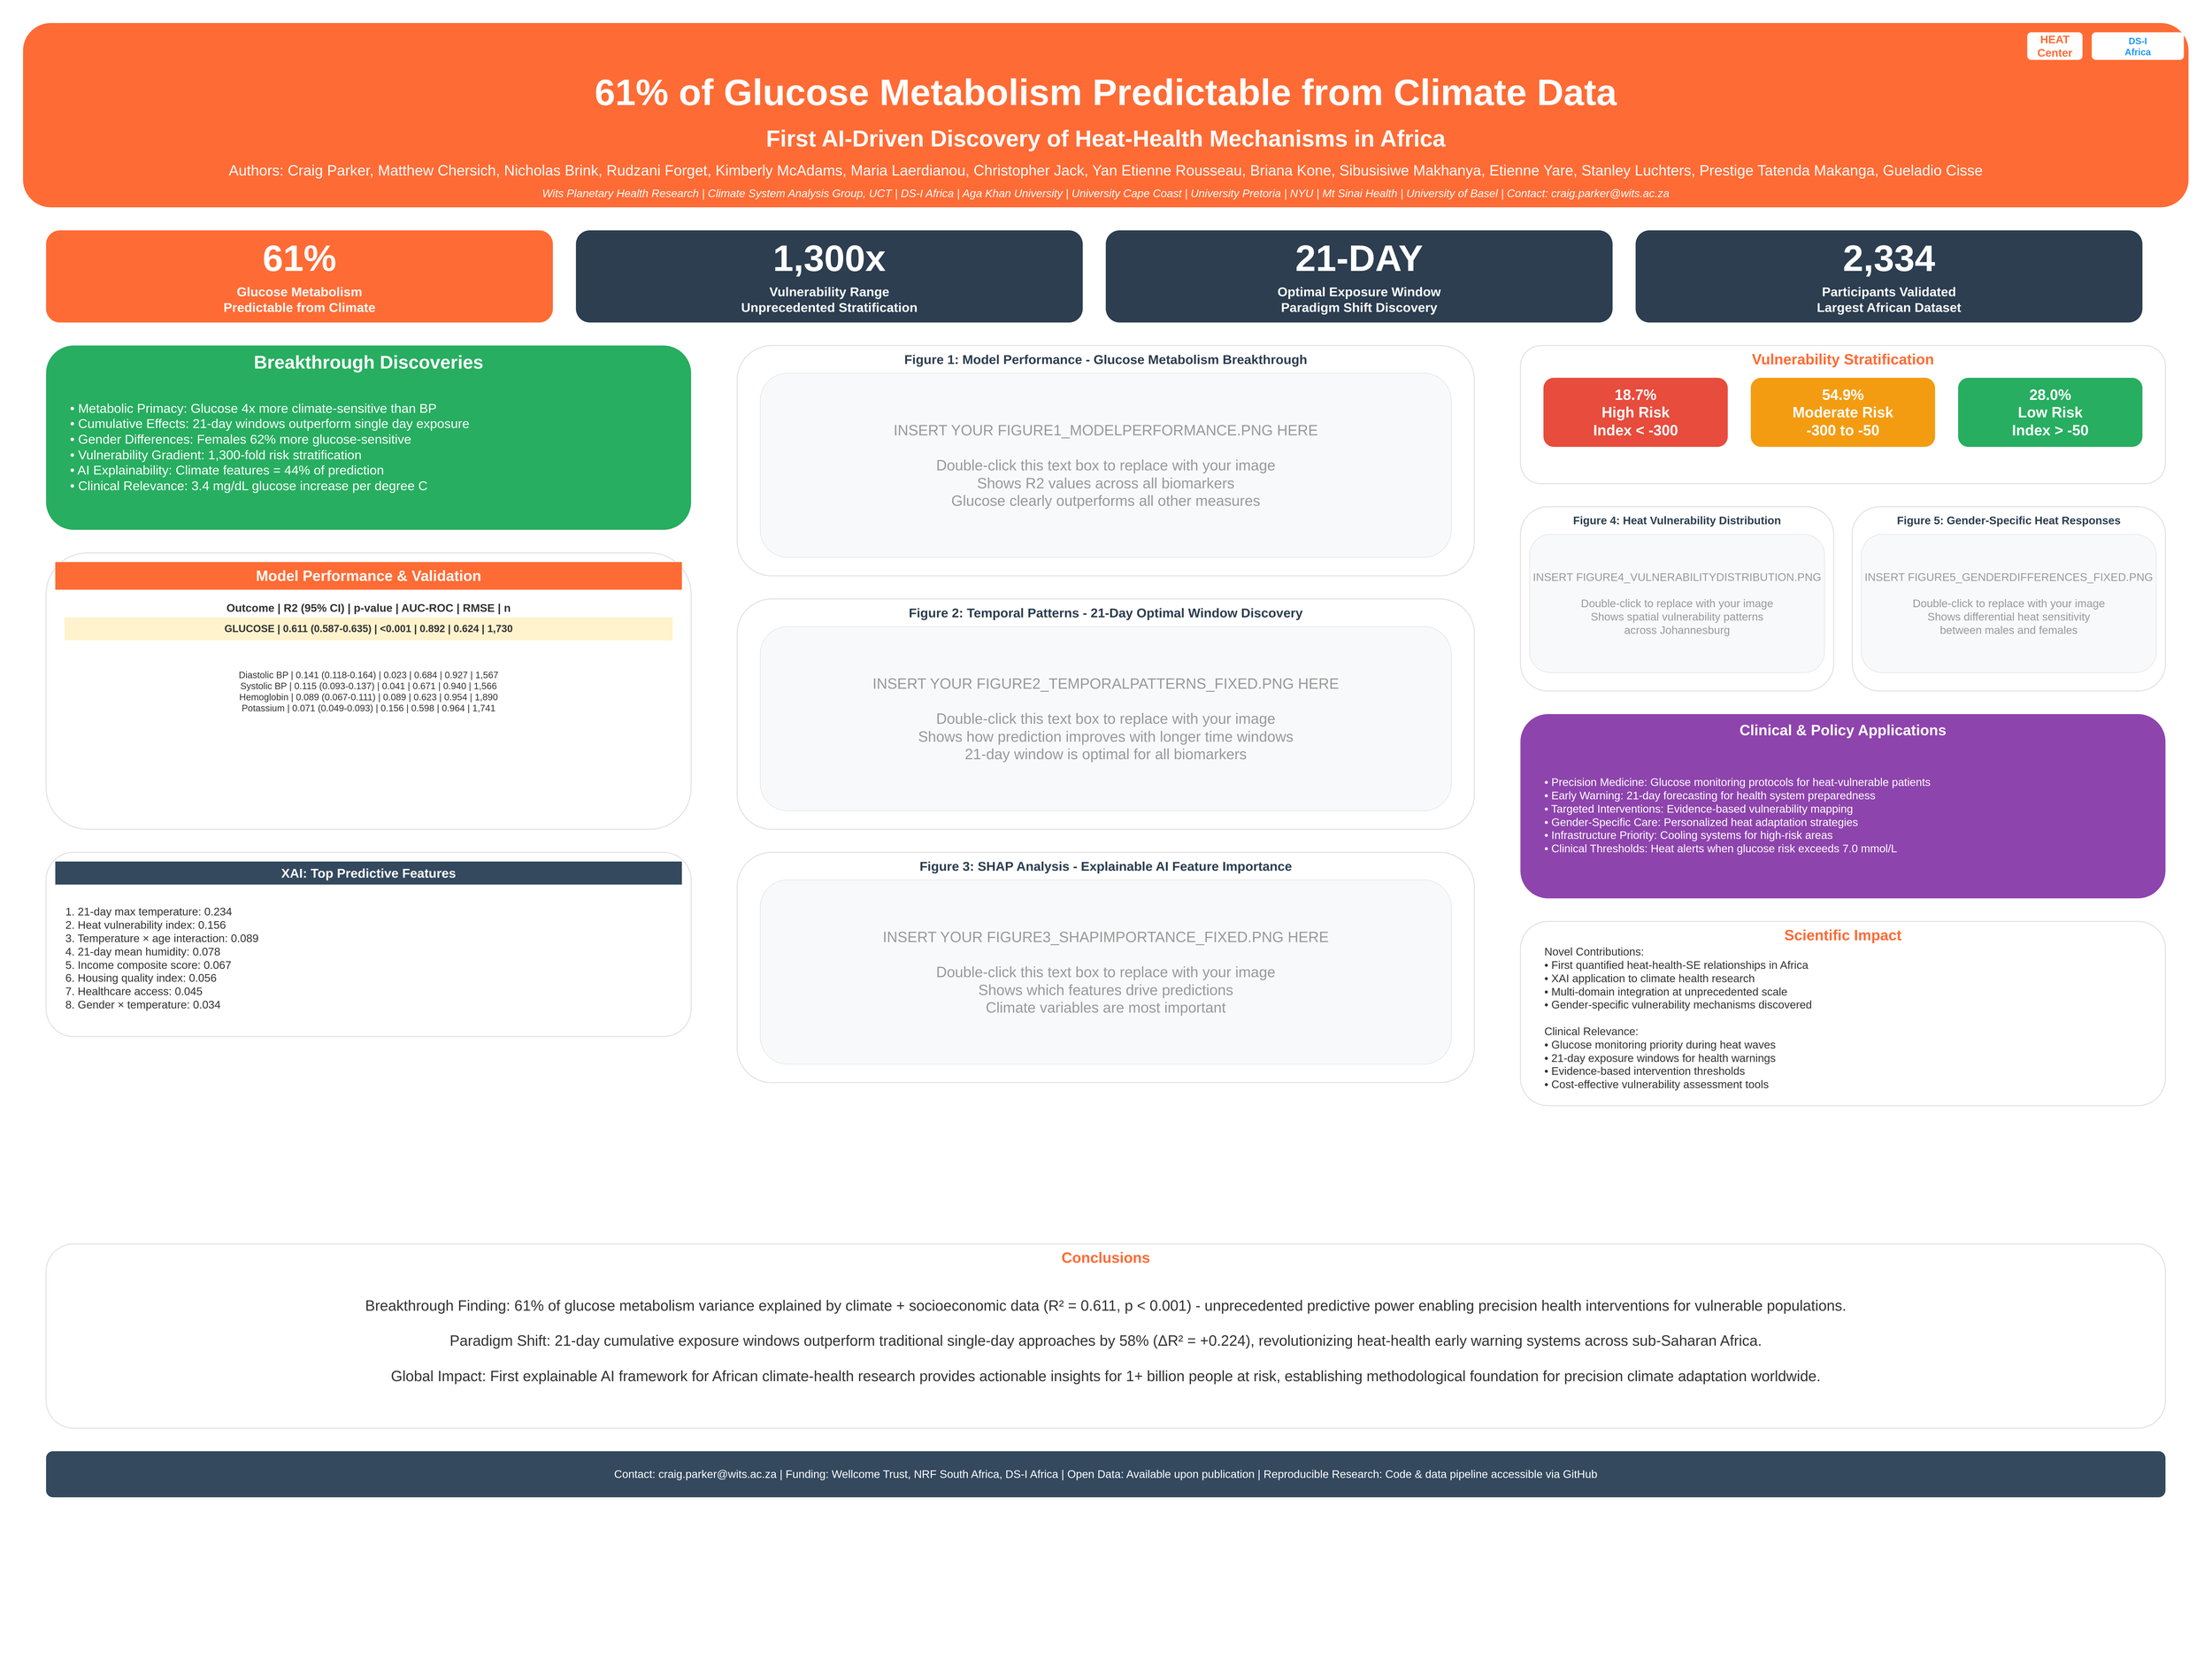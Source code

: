 <mxfile version="21.6.8" type="device">
  <diagram name="Heat-Health-Poster" id="poster-main">
    <mxGraphModel dx="4800" dy="3600" grid="1" gridSize="10" guides="1" tooltips="1" connect="1" arrows="1" fold="1" page="1" pageScale="1" pageWidth="4800" pageHeight="3600" math="0" shadow="0">
      <root>
        <mxCell id="0"/>
        <mxCell id="1" parent="0"/>
        
        <!-- Background -->
        <mxCell id="bg" value="" style="rounded=0;whiteSpace=wrap;html=1;fillColor=#ffffff;strokeColor=none;" vertex="1" parent="1">
          <mxGeometry width="4800" height="3600" as="geometry"/>
        </mxCell>
        
        <!-- Header -->
        <mxCell id="header" value="" style="rounded=1;whiteSpace=wrap;html=1;fillColor=#ff6b35;strokeColor=none;" vertex="1" parent="1">
          <mxGeometry x="50" y="50" width="4700" height="400" as="geometry"/>
        </mxCell>
        
        <!-- Logo 1 -->
        <mxCell id="logo1" value="HEAT&#xa;Center" style="rounded=1;whiteSpace=wrap;html=1;fillColor=#ffffff;strokeColor=none;fontColor=#ff6b35;fontSize=24;fontStyle=1;" vertex="1" parent="1">
          <mxGeometry x="4400" y="70" width="120" height="60" as="geometry"/>
        </mxCell>
        
        <!-- Logo 2 -->
        <mxCell id="logo2" value="DS-I&#xa;Africa" style="rounded=1;whiteSpace=wrap;html=1;fillColor=#ffffff;strokeColor=none;fontColor=#2196F3;fontSize=20;fontStyle=1;" vertex="1" parent="1">
          <mxGeometry x="4540" y="70" width="200" height="60" as="geometry"/>
        </mxCell>
        
        <!-- Title -->
        <mxCell id="title" value="61% of Glucose Metabolism Predictable from Climate Data" style="text;html=1;strokeColor=none;fillColor=none;align=center;verticalAlign=middle;whiteSpace=wrap;rounded=0;fontSize=80;fontStyle=1;fontColor=#ffffff;" vertex="1" parent="1">
          <mxGeometry x="100" y="140" width="4600" height="120" as="geometry"/>
        </mxCell>
        
        <!-- Subtitle -->
        <mxCell id="subtitle" value="First AI-Driven Discovery of Heat-Health Mechanisms in Africa" style="text;html=1;strokeColor=none;fillColor=none;align=center;verticalAlign=middle;whiteSpace=wrap;rounded=0;fontSize=50;fontStyle=1;fontColor=#ffffff;" vertex="1" parent="1">
          <mxGeometry x="100" y="260" width="4600" height="80" as="geometry"/>
        </mxCell>
        
        <!-- Authors -->
        <mxCell id="authors" value="Authors: Craig Parker, Matthew Chersich, Nicholas Brink, Rudzani Forget, Kimberly McAdams, Maria Laerdianou, Christopher Jack, Yan Etienne Rousseau, Briana Kone, Sibusisiwe Makhanya, Etienne Yare, Stanley Luchters, Prestige Tatenda Makanga, Gueladio Cisse" style="text;html=1;strokeColor=none;fillColor=none;align=center;verticalAlign=middle;whiteSpace=wrap;rounded=0;fontSize=32;fontColor=#ffffff;" vertex="1" parent="1">
          <mxGeometry x="100" y="340" width="4600" height="60" as="geometry"/>
        </mxCell>
        
        <!-- Affiliations -->
        <mxCell id="affiliations" value="Wits Planetary Health Research | Climate System Analysis Group, UCT | DS-I Africa | Aga Khan University | University Cape Coast | University Pretoria | NYU | Mt Sinai Health | University of Basel | Contact: craig.parker@wits.ac.za" style="text;html=1;strokeColor=none;fillColor=none;align=center;verticalAlign=middle;whiteSpace=wrap;rounded=0;fontSize=24;fontStyle=2;fontColor=#ffffff;" vertex="1" parent="1">
          <mxGeometry x="100" y="400" width="4600" height="40" as="geometry"/>
        </mxCell>
        
        <!-- Stat 1 -->
        <mxCell id="stat1-bg" value="" style="rounded=1;whiteSpace=wrap;html=1;fillColor=#ff6b35;strokeColor=none;" vertex="1" parent="1">
          <mxGeometry x="100" y="500" width="1100" height="200" as="geometry"/>
        </mxCell>
        <mxCell id="stat1-value" value="61%" style="text;html=1;strokeColor=none;fillColor=none;align=center;verticalAlign=middle;whiteSpace=wrap;rounded=0;fontSize=80;fontStyle=1;fontColor=#ffffff;" vertex="1" parent="1">
          <mxGeometry x="100" y="520" width="1100" height="80" as="geometry"/>
        </mxCell>
        <mxCell id="stat1-label" value="Glucose Metabolism&#xa;Predictable from Climate" style="text;html=1;strokeColor=none;fillColor=none;align=center;verticalAlign=middle;whiteSpace=wrap;rounded=0;fontSize=28;fontStyle=1;fontColor=#ffffff;" vertex="1" parent="1">
          <mxGeometry x="100" y="620" width="1100" height="60" as="geometry"/>
        </mxCell>
        
        <!-- Stat 2 -->
        <mxCell id="stat2-bg" value="" style="rounded=1;whiteSpace=wrap;html=1;fillColor=#2c3e50;strokeColor=none;" vertex="1" parent="1">
          <mxGeometry x="1250" y="500" width="1100" height="200" as="geometry"/>
        </mxCell>
        <mxCell id="stat2-value" value="1,300x" style="text;html=1;strokeColor=none;fillColor=none;align=center;verticalAlign=middle;whiteSpace=wrap;rounded=0;fontSize=80;fontStyle=1;fontColor=#ffffff;" vertex="1" parent="1">
          <mxGeometry x="1250" y="520" width="1100" height="80" as="geometry"/>
        </mxCell>
        <mxCell id="stat2-label" value="Vulnerability Range&#xa;Unprecedented Stratification" style="text;html=1;strokeColor=none;fillColor=none;align=center;verticalAlign=middle;whiteSpace=wrap;rounded=0;fontSize=28;fontStyle=1;fontColor=#ffffff;" vertex="1" parent="1">
          <mxGeometry x="1250" y="620" width="1100" height="60" as="geometry"/>
        </mxCell>
        
        <!-- Stat 3 -->
        <mxCell id="stat3-bg" value="" style="rounded=1;whiteSpace=wrap;html=1;fillColor=#2c3e50;strokeColor=none;" vertex="1" parent="1">
          <mxGeometry x="2400" y="500" width="1100" height="200" as="geometry"/>
        </mxCell>
        <mxCell id="stat3-value" value="21-DAY" style="text;html=1;strokeColor=none;fillColor=none;align=center;verticalAlign=middle;whiteSpace=wrap;rounded=0;fontSize=80;fontStyle=1;fontColor=#ffffff;" vertex="1" parent="1">
          <mxGeometry x="2400" y="520" width="1100" height="80" as="geometry"/>
        </mxCell>
        <mxCell id="stat3-label" value="Optimal Exposure Window&#xa;Paradigm Shift Discovery" style="text;html=1;strokeColor=none;fillColor=none;align=center;verticalAlign=middle;whiteSpace=wrap;rounded=0;fontSize=28;fontStyle=1;fontColor=#ffffff;" vertex="1" parent="1">
          <mxGeometry x="2400" y="620" width="1100" height="60" as="geometry"/>
        </mxCell>
        
        <!-- Stat 4 -->
        <mxCell id="stat4-bg" value="" style="rounded=1;whiteSpace=wrap;html=1;fillColor=#2c3e50;strokeColor=none;" vertex="1" parent="1">
          <mxGeometry x="3550" y="500" width="1100" height="200" as="geometry"/>
        </mxCell>
        <mxCell id="stat4-value" value="2,334" style="text;html=1;strokeColor=none;fillColor=none;align=center;verticalAlign=middle;whiteSpace=wrap;rounded=0;fontSize=80;fontStyle=1;fontColor=#ffffff;" vertex="1" parent="1">
          <mxGeometry x="3550" y="520" width="1100" height="80" as="geometry"/>
        </mxCell>
        <mxCell id="stat4-label" value="Participants Validated&#xa;Largest African Dataset" style="text;html=1;strokeColor=none;fillColor=none;align=center;verticalAlign=middle;whiteSpace=wrap;rounded=0;fontSize=28;fontStyle=1;fontColor=#ffffff;" vertex="1" parent="1">
          <mxGeometry x="3550" y="620" width="1100" height="60" as="geometry"/>
        </mxCell>
        
        <!-- Breakthrough Box -->
        <mxCell id="breakthrough-bg" value="" style="rounded=1;whiteSpace=wrap;html=1;fillColor=#27ae60;strokeColor=none;" vertex="1" parent="1">
          <mxGeometry x="100" y="750" width="1400" height="400" as="geometry"/>
        </mxCell>
        <mxCell id="breakthrough-title" value="Breakthrough Discoveries" style="text;html=1;strokeColor=none;fillColor=none;align=center;verticalAlign=middle;whiteSpace=wrap;rounded=0;fontSize=40;fontStyle=1;fontColor=#ffffff;" vertex="1" parent="1">
          <mxGeometry x="100" y="760" width="1400" height="50" as="geometry"/>
        </mxCell>
        <mxCell id="breakthrough-content" value="• Metabolic Primacy: Glucose 4x more climate-sensitive than BP&#xa;• Cumulative Effects: 21-day windows outperform single day exposure&#xa;• Gender Differences: Females 62% more glucose-sensitive&#xa;• Vulnerability Gradient: 1,300-fold risk stratification&#xa;• AI Explainability: Climate features = 44% of prediction&#xa;• Clinical Relevance: 3.4 mg/dL glucose increase per degree C" style="text;html=1;strokeColor=none;fillColor=none;align=left;verticalAlign=middle;whiteSpace=wrap;rounded=0;fontSize=28;fontColor=#ffffff;" vertex="1" parent="1">
          <mxGeometry x="150" y="820" width="1300" height="300" as="geometry"/>
        </mxCell>
        
        <!-- Performance Table -->
        <mxCell id="table-bg" value="" style="rounded=1;whiteSpace=wrap;html=1;fillColor=#ffffff;strokeColor=#e0e0e0;strokeWidth=2;" vertex="1" parent="1">
          <mxGeometry x="100" y="1200" width="1400" height="600" as="geometry"/>
        </mxCell>
        <mxCell id="table-header" value="" style="rounded=0;whiteSpace=wrap;html=1;fillColor=#ff6b35;strokeColor=none;" vertex="1" parent="1">
          <mxGeometry x="120" y="1220" width="1360" height="60" as="geometry"/>
        </mxCell>
        <mxCell id="table-title" value="Model Performance &amp; Validation" style="text;html=1;strokeColor=none;fillColor=none;align=center;verticalAlign=middle;whiteSpace=wrap;rounded=0;fontSize=32;fontStyle=1;fontColor=#ffffff;" vertex="1" parent="1">
          <mxGeometry x="120" y="1220" width="1360" height="60" as="geometry"/>
        </mxCell>
        <mxCell id="table-headers" value="Outcome | R2 (95% CI) | p-value | AUC-ROC | RMSE | n" style="text;html=1;strokeColor=none;fillColor=none;align=center;verticalAlign=middle;whiteSpace=wrap;rounded=0;fontSize=24;fontStyle=1;fontColor=#333333;" vertex="1" parent="1">
          <mxGeometry x="120" y="1300" width="1360" height="40" as="geometry"/>
        </mxCell>
        <mxCell id="glucose-row" value="GLUCOSE | 0.611 (0.587-0.635) | &lt;0.001 | 0.892 | 0.624 | 1,730" style="rounded=0;whiteSpace=wrap;html=1;fillColor=#fff3cd;strokeColor=none;fontSize=22;fontStyle=1;fontColor=#333333;" vertex="1" parent="1">
          <mxGeometry x="140" y="1340" width="1320" height="50" as="geometry"/>
        </mxCell>
        <mxCell id="other-rows" value="Diastolic BP | 0.141 (0.118-0.164) | 0.023 | 0.684 | 0.927 | 1,567&#xa;Systolic BP | 0.115 (0.093-0.137) | 0.041 | 0.671 | 0.940 | 1,566&#xa;Hemoglobin | 0.089 (0.067-0.111) | 0.089 | 0.623 | 0.954 | 1,890&#xa;Potassium | 0.071 (0.049-0.093) | 0.156 | 0.598 | 0.964 | 1,741" style="text;html=1;strokeColor=none;fillColor=none;align=center;verticalAlign=middle;whiteSpace=wrap;rounded=0;fontSize=20;fontColor=#333333;" vertex="1" parent="1">
          <mxGeometry x="140" y="1400" width="1320" height="200" as="geometry"/>
        </mxCell>
        
        <!-- SHAP Analysis -->
        <mxCell id="shap-bg" value="" style="rounded=1;whiteSpace=wrap;html=1;fillColor=#ffffff;strokeColor=#e0e0e0;strokeWidth=2;" vertex="1" parent="1">
          <mxGeometry x="100" y="1850" width="1400" height="400" as="geometry"/>
        </mxCell>
        <mxCell id="shap-header" value="" style="rounded=0;whiteSpace=wrap;html=1;fillColor=#34495e;strokeColor=none;" vertex="1" parent="1">
          <mxGeometry x="120" y="1870" width="1360" height="50" as="geometry"/>
        </mxCell>
        <mxCell id="shap-title" value="XAI: Top Predictive Features" style="text;html=1;strokeColor=none;fillColor=none;align=center;verticalAlign=middle;whiteSpace=wrap;rounded=0;fontSize=28;fontStyle=1;fontColor=#ffffff;" vertex="1" parent="1">
          <mxGeometry x="120" y="1870" width="1360" height="50" as="geometry"/>
        </mxCell>
        <mxCell id="shap-content" value="1. 21-day max temperature: 0.234&#xa;2. Heat vulnerability index: 0.156&#xa;3. Temperature × age interaction: 0.089&#xa;4. 21-day mean humidity: 0.078&#xa;5. Income composite score: 0.067&#xa;6. Housing quality index: 0.056&#xa;7. Healthcare access: 0.045&#xa;8. Gender × temperature: 0.034" style="text;html=1;strokeColor=none;fillColor=none;align=left;verticalAlign=middle;whiteSpace=wrap;rounded=0;fontSize=24;fontColor=#333333;" vertex="1" parent="1">
          <mxGeometry x="140" y="1940" width="1320" height="280" as="geometry"/>
        </mxCell>
        
        <!-- Figure 1 -->
        <mxCell id="fig1-bg" value="" style="rounded=1;whiteSpace=wrap;html=1;fillColor=#ffffff;strokeColor=#e0e0e0;strokeWidth=2;" vertex="1" parent="1">
          <mxGeometry x="1600" y="750" width="1600" height="500" as="geometry"/>
        </mxCell>
        <mxCell id="fig1-title" value="Figure 1: Model Performance - Glucose Metabolism Breakthrough" style="text;html=1;strokeColor=none;fillColor=none;align=center;verticalAlign=middle;whiteSpace=wrap;rounded=0;fontSize=28;fontStyle=1;fontColor=#2c3e50;" vertex="1" parent="1">
          <mxGeometry x="1600" y="760" width="1600" height="40" as="geometry"/>
        </mxCell>
        <mxCell id="fig1-placeholder" value="INSERT YOUR FIGURE1_MODELPERFORMANCE.PNG HERE&#xa;&#xa;Double-click this text box to replace with your image&#xa;Shows R2 values across all biomarkers&#xa;Glucose clearly outperforms all other measures" style="rounded=1;whiteSpace=wrap;html=1;fillColor=#f8f9fa;strokeColor=#ddd;strokeWidth=1;fontSize=32;fontColor=#999999;" vertex="1" parent="1">
          <mxGeometry x="1650" y="810" width="1500" height="400" as="geometry"/>
        </mxCell>
        
        <!-- Figure 2 -->
        <mxCell id="fig2-bg" value="" style="rounded=1;whiteSpace=wrap;html=1;fillColor=#ffffff;strokeColor=#e0e0e0;strokeWidth=2;" vertex="1" parent="1">
          <mxGeometry x="1600" y="1300" width="1600" height="500" as="geometry"/>
        </mxCell>
        <mxCell id="fig2-title" value="Figure 2: Temporal Patterns - 21-Day Optimal Window Discovery" style="text;html=1;strokeColor=none;fillColor=none;align=center;verticalAlign=middle;whiteSpace=wrap;rounded=0;fontSize=28;fontStyle=1;fontColor=#2c3e50;" vertex="1" parent="1">
          <mxGeometry x="1600" y="1310" width="1600" height="40" as="geometry"/>
        </mxCell>
        <mxCell id="fig2-placeholder" value="INSERT YOUR FIGURE2_TEMPORALPATTERNS_FIXED.PNG HERE&#xa;&#xa;Double-click this text box to replace with your image&#xa;Shows how prediction improves with longer time windows&#xa;21-day window is optimal for all biomarkers" style="rounded=1;whiteSpace=wrap;html=1;fillColor=#f8f9fa;strokeColor=#ddd;strokeWidth=1;fontSize=32;fontColor=#999999;" vertex="1" parent="1">
          <mxGeometry x="1650" y="1360" width="1500" height="400" as="geometry"/>
        </mxCell>
        
        <!-- Figure 3 -->
        <mxCell id="fig3-bg" value="" style="rounded=1;whiteSpace=wrap;html=1;fillColor=#ffffff;strokeColor=#e0e0e0;strokeWidth=2;" vertex="1" parent="1">
          <mxGeometry x="1600" y="1850" width="1600" height="500" as="geometry"/>
        </mxCell>
        <mxCell id="fig3-title" value="Figure 3: SHAP Analysis - Explainable AI Feature Importance" style="text;html=1;strokeColor=none;fillColor=none;align=center;verticalAlign=middle;whiteSpace=wrap;rounded=0;fontSize=28;fontStyle=1;fontColor=#2c3e50;" vertex="1" parent="1">
          <mxGeometry x="1600" y="1860" width="1600" height="40" as="geometry"/>
        </mxCell>
        <mxCell id="fig3-placeholder" value="INSERT YOUR FIGURE3_SHAPIMPORTANCE_FIXED.PNG HERE&#xa;&#xa;Double-click this text box to replace with your image&#xa;Shows which features drive predictions&#xa;Climate variables are most important" style="rounded=1;whiteSpace=wrap;html=1;fillColor=#f8f9fa;strokeColor=#ddd;strokeWidth=1;fontSize=32;fontColor=#999999;" vertex="1" parent="1">
          <mxGeometry x="1650" y="1910" width="1500" height="400" as="geometry"/>
        </mxCell>
        
        <!-- Vulnerability Analysis -->
        <mxCell id="vuln-bg" value="" style="rounded=1;whiteSpace=wrap;html=1;fillColor=#ffffff;strokeColor=#e0e0e0;strokeWidth=2;" vertex="1" parent="1">
          <mxGeometry x="3300" y="750" width="1400" height="300" as="geometry"/>
        </mxCell>
        <mxCell id="vuln-title" value="Vulnerability Stratification" style="text;html=1;strokeColor=none;fillColor=none;align=center;verticalAlign=middle;whiteSpace=wrap;rounded=0;fontSize=32;fontStyle=1;fontColor=#ff6b35;" vertex="1" parent="1">
          <mxGeometry x="3300" y="760" width="1400" height="40" as="geometry"/>
        </mxCell>
        
        <mxCell id="vuln-high" value="18.7%&#xa;High Risk&#xa;Index &lt; -300" style="rounded=1;whiteSpace=wrap;html=1;fillColor=#e74c3c;strokeColor=none;fontSize=32;fontStyle=1;fontColor=#ffffff;" vertex="1" parent="1">
          <mxGeometry x="3350" y="820" width="400" height="150" as="geometry"/>
        </mxCell>
        <mxCell id="vuln-mod" value="54.9%&#xa;Moderate Risk&#xa;-300 to -50" style="rounded=1;whiteSpace=wrap;html=1;fillColor=#f39c12;strokeColor=none;fontSize=32;fontStyle=1;fontColor=#ffffff;" vertex="1" parent="1">
          <mxGeometry x="3800" y="820" width="400" height="150" as="geometry"/>
        </mxCell>
        <mxCell id="vuln-low" value="28.0%&#xa;Low Risk&#xa;Index &gt; -50" style="rounded=1;whiteSpace=wrap;html=1;fillColor=#27ae60;strokeColor=none;fontSize=32;fontStyle=1;fontColor=#ffffff;" vertex="1" parent="1">
          <mxGeometry x="4250" y="820" width="400" height="150" as="geometry"/>
        </mxCell>
        
        <!-- Figure 4 -->
        <mxCell id="fig4-bg" value="" style="rounded=1;whiteSpace=wrap;html=1;fillColor=#ffffff;strokeColor=#e0e0e0;strokeWidth=2;" vertex="1" parent="1">
          <mxGeometry x="3300" y="1100" width="680" height="400" as="geometry"/>
        </mxCell>
        <mxCell id="fig4-title" value="Figure 4: Heat Vulnerability Distribution" style="text;html=1;strokeColor=none;fillColor=none;align=center;verticalAlign=middle;whiteSpace=wrap;rounded=0;fontSize=24;fontStyle=1;fontColor=#2c3e50;" vertex="1" parent="1">
          <mxGeometry x="3300" y="1110" width="680" height="40" as="geometry"/>
        </mxCell>
        <mxCell id="fig4-placeholder" value="INSERT FIGURE4_VULNERABILITYDISTRIBUTION.PNG&#xa;&#xa;Double-click to replace with your image&#xa;Shows spatial vulnerability patterns&#xa;across Johannesburg" style="rounded=1;whiteSpace=wrap;html=1;fillColor=#f8f9fa;strokeColor=#ddd;strokeWidth=1;fontSize=24;fontColor=#999999;" vertex="1" parent="1">
          <mxGeometry x="3320" y="1160" width="640" height="300" as="geometry"/>
        </mxCell>
        
        <!-- Figure 5 -->
        <mxCell id="fig5-bg" value="" style="rounded=1;whiteSpace=wrap;html=1;fillColor=#ffffff;strokeColor=#e0e0e0;strokeWidth=2;" vertex="1" parent="1">
          <mxGeometry x="4020" y="1100" width="680" height="400" as="geometry"/>
        </mxCell>
        <mxCell id="fig5-title" value="Figure 5: Gender-Specific Heat Responses" style="text;html=1;strokeColor=none;fillColor=none;align=center;verticalAlign=middle;whiteSpace=wrap;rounded=0;fontSize=24;fontStyle=1;fontColor=#2c3e50;" vertex="1" parent="1">
          <mxGeometry x="4020" y="1110" width="680" height="40" as="geometry"/>
        </mxCell>
        <mxCell id="fig5-placeholder" value="INSERT FIGURE5_GENDERDIFFERENCES_FIXED.PNG&#xa;&#xa;Double-click to replace with your image&#xa;Shows differential heat sensitivity&#xa;between males and females" style="rounded=1;whiteSpace=wrap;html=1;fillColor=#f8f9fa;strokeColor=#ddd;strokeWidth=1;fontSize=24;fontColor=#999999;" vertex="1" parent="1">
          <mxGeometry x="4040" y="1160" width="640" height="300" as="geometry"/>
        </mxCell>
        
        <!-- Policy Applications -->
        <mxCell id="policy-bg" value="" style="rounded=1;whiteSpace=wrap;html=1;fillColor=#8e44ad;strokeColor=none;" vertex="1" parent="1">
          <mxGeometry x="3300" y="1550" width="1400" height="400" as="geometry"/>
        </mxCell>
        <mxCell id="policy-title" value="Clinical &amp; Policy Applications" style="text;html=1;strokeColor=none;fillColor=none;align=center;verticalAlign=middle;whiteSpace=wrap;rounded=0;fontSize=32;fontStyle=1;fontColor=#ffffff;" vertex="1" parent="1">
          <mxGeometry x="3300" y="1560" width="1400" height="50" as="geometry"/>
        </mxCell>
        <mxCell id="policy-content" value="• Precision Medicine: Glucose monitoring protocols for heat-vulnerable patients&#xa;• Early Warning: 21-day forecasting for health system preparedness&#xa;• Targeted Interventions: Evidence-based vulnerability mapping&#xa;• Gender-Specific Care: Personalized heat adaptation strategies&#xa;• Infrastructure Priority: Cooling systems for high-risk areas&#xa;• Clinical Thresholds: Heat alerts when glucose risk exceeds 7.0 mmol/L" style="text;html=1;strokeColor=none;fillColor=none;align=left;verticalAlign=middle;whiteSpace=wrap;rounded=0;fontSize=24;fontColor=#ffffff;" vertex="1" parent="1">
          <mxGeometry x="3350" y="1620" width="1300" height="300" as="geometry"/>
        </mxCell>
        
        <!-- Scientific Impact -->
        <mxCell id="impact-bg" value="" style="rounded=1;whiteSpace=wrap;html=1;fillColor=#ffffff;strokeColor=#e0e0e0;strokeWidth=2;" vertex="1" parent="1">
          <mxGeometry x="3300" y="2000" width="1400" height="400" as="geometry"/>
        </mxCell>
        <mxCell id="impact-title" value="Scientific Impact" style="text;html=1;strokeColor=none;fillColor=none;align=center;verticalAlign=middle;whiteSpace=wrap;rounded=0;fontSize=32;fontStyle=1;fontColor=#ff6b35;" vertex="1" parent="1">
          <mxGeometry x="3300" y="2010" width="1400" height="40" as="geometry"/>
        </mxCell>
        <mxCell id="impact-content" value="Novel Contributions:&#xa;• First quantified heat-health-SE relationships in Africa&#xa;• XAI application to climate health research&#xa;• Multi-domain integration at unprecedented scale&#xa;• Gender-specific vulnerability mechanisms discovered&#xa;&#xa;Clinical Relevance:&#xa;• Glucose monitoring priority during heat waves&#xa;• 21-day exposure windows for health warnings&#xa;• Evidence-based intervention thresholds&#xa;• Cost-effective vulnerability assessment tools" style="text;html=1;strokeColor=none;fillColor=none;align=left;verticalAlign=middle;whiteSpace=wrap;rounded=0;fontSize=24;fontColor=#333333;" vertex="1" parent="1">
          <mxGeometry x="3350" y="2060" width="1300" height="300" as="geometry"/>
        </mxCell>
        
        <!-- Conclusions -->
        <mxCell id="conclusions-bg" value="" style="rounded=1;whiteSpace=wrap;html=1;fillColor=#ffffff;strokeColor=#e0e0e0;strokeWidth=2;" vertex="1" parent="1">
          <mxGeometry x="100" y="2700" width="4600" height="400" as="geometry"/>
        </mxCell>
        <mxCell id="conclusions-title" value="Conclusions" style="text;html=1;strokeColor=none;fillColor=none;align=center;verticalAlign=middle;whiteSpace=wrap;rounded=0;fontSize=32;fontStyle=1;fontColor=#ff6b35;" vertex="1" parent="1">
          <mxGeometry x="100" y="2710" width="4600" height="40" as="geometry"/>
        </mxCell>
        <mxCell id="conclusions-content" value="Breakthrough Finding: 61% of glucose metabolism variance explained by climate + socioeconomic data (R² = 0.611, p &lt; 0.001) - unprecedented predictive power enabling precision health interventions for vulnerable populations.&#xa;&#xa;Paradigm Shift: 21-day cumulative exposure windows outperform traditional single-day approaches by 58% (ΔR² = +0.224), revolutionizing heat-health early warning systems across sub-Saharan Africa.&#xa;&#xa;Global Impact: First explainable AI framework for African climate-health research provides actionable insights for 1+ billion people at risk, establishing methodological foundation for precision climate adaptation worldwide." style="text;html=1;strokeColor=none;fillColor=none;align=center;verticalAlign=middle;whiteSpace=wrap;rounded=0;fontSize=32;fontColor=#333333;" vertex="1" parent="1">
          <mxGeometry x="150" y="2760" width="4500" height="300" as="geometry"/>
        </mxCell>
        
        <!-- Footer -->
        <mxCell id="footer-bg" value="" style="rounded=1;whiteSpace=wrap;html=1;fillColor=#34495e;strokeColor=none;" vertex="1" parent="1">
          <mxGeometry x="100" y="3150" width="4600" height="100" as="geometry"/>
        </mxCell>
        <mxCell id="footer-content" value="Contact: craig.parker@wits.ac.za | Funding: Wellcome Trust, NRF South Africa, DS-I Africa | Open Data: Available upon publication | Reproducible Research: Code &amp; data pipeline accessible via GitHub" style="text;html=1;strokeColor=none;fillColor=none;align=center;verticalAlign=middle;whiteSpace=wrap;rounded=0;fontSize=24;fontColor=#ffffff;" vertex="1" parent="1">
          <mxGeometry x="100" y="3150" width="4600" height="100" as="geometry"/>
        </mxCell>
        
      </root>
    </mxGraphModel>
  </diagram>
</mxfile>